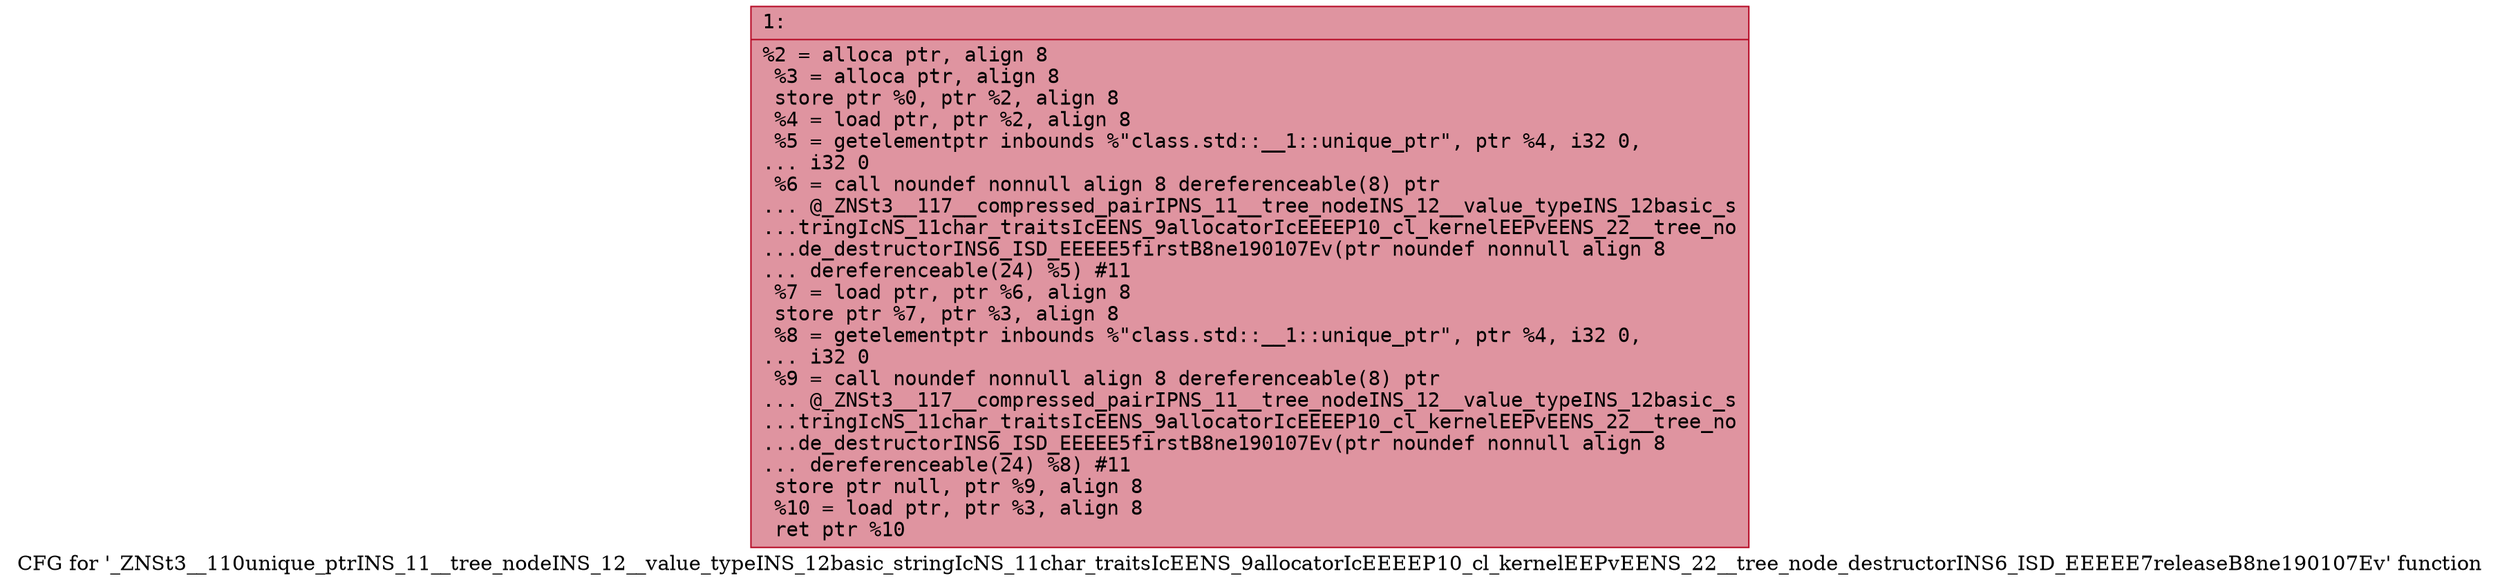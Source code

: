 digraph "CFG for '_ZNSt3__110unique_ptrINS_11__tree_nodeINS_12__value_typeINS_12basic_stringIcNS_11char_traitsIcEENS_9allocatorIcEEEEP10_cl_kernelEEPvEENS_22__tree_node_destructorINS6_ISD_EEEEE7releaseB8ne190107Ev' function" {
	label="CFG for '_ZNSt3__110unique_ptrINS_11__tree_nodeINS_12__value_typeINS_12basic_stringIcNS_11char_traitsIcEENS_9allocatorIcEEEEP10_cl_kernelEEPvEENS_22__tree_node_destructorINS6_ISD_EEEEE7releaseB8ne190107Ev' function";

	Node0x60000139cb40 [shape=record,color="#b70d28ff", style=filled, fillcolor="#b70d2870" fontname="Courier",label="{1:\l|  %2 = alloca ptr, align 8\l  %3 = alloca ptr, align 8\l  store ptr %0, ptr %2, align 8\l  %4 = load ptr, ptr %2, align 8\l  %5 = getelementptr inbounds %\"class.std::__1::unique_ptr\", ptr %4, i32 0,\l... i32 0\l  %6 = call noundef nonnull align 8 dereferenceable(8) ptr\l... @_ZNSt3__117__compressed_pairIPNS_11__tree_nodeINS_12__value_typeINS_12basic_s\l...tringIcNS_11char_traitsIcEENS_9allocatorIcEEEEP10_cl_kernelEEPvEENS_22__tree_no\l...de_destructorINS6_ISD_EEEEE5firstB8ne190107Ev(ptr noundef nonnull align 8\l... dereferenceable(24) %5) #11\l  %7 = load ptr, ptr %6, align 8\l  store ptr %7, ptr %3, align 8\l  %8 = getelementptr inbounds %\"class.std::__1::unique_ptr\", ptr %4, i32 0,\l... i32 0\l  %9 = call noundef nonnull align 8 dereferenceable(8) ptr\l... @_ZNSt3__117__compressed_pairIPNS_11__tree_nodeINS_12__value_typeINS_12basic_s\l...tringIcNS_11char_traitsIcEENS_9allocatorIcEEEEP10_cl_kernelEEPvEENS_22__tree_no\l...de_destructorINS6_ISD_EEEEE5firstB8ne190107Ev(ptr noundef nonnull align 8\l... dereferenceable(24) %8) #11\l  store ptr null, ptr %9, align 8\l  %10 = load ptr, ptr %3, align 8\l  ret ptr %10\l}"];
}
